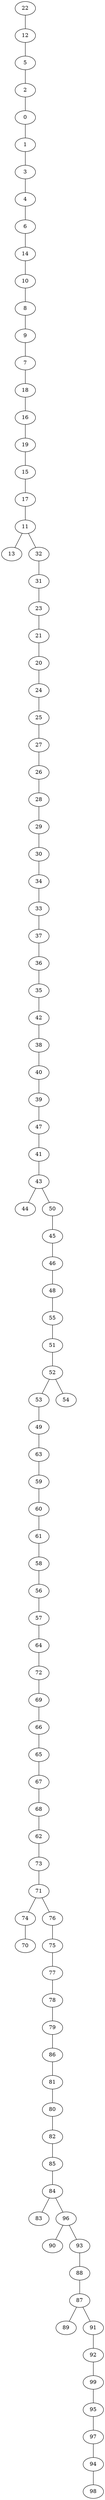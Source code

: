 graph Gnd_Barabasi_Albert_n100_d5_DFS_R {
22;
12;
5;
2;
0;
1;
3;
4;
6;
14;
10;
8;
9;
7;
18;
16;
19;
15;
17;
11;
13;
32;
31;
23;
21;
20;
24;
25;
27;
26;
28;
29;
30;
34;
33;
37;
36;
35;
42;
38;
40;
39;
47;
41;
43;
44;
50;
45;
46;
48;
55;
51;
52;
53;
49;
63;
59;
60;
61;
58;
56;
57;
64;
72;
69;
66;
65;
67;
68;
62;
73;
71;
74;
70;
76;
75;
77;
78;
79;
86;
81;
80;
82;
85;
84;
83;
96;
90;
93;
88;
87;
89;
91;
92;
99;
95;
97;
94;
98;
54;
22 -- 12;
12 -- 5;
5 -- 2;
2 -- 0;
0 -- 1;
1 -- 3;
3 -- 4;
4 -- 6;
6 -- 14;
14 -- 10;
10 -- 8;
8 -- 9;
9 -- 7;
7 -- 18;
18 -- 16;
16 -- 19;
19 -- 15;
15 -- 17;
17 -- 11;
11 -- 13;
11 -- 32;
32 -- 31;
31 -- 23;
23 -- 21;
21 -- 20;
20 -- 24;
24 -- 25;
25 -- 27;
27 -- 26;
26 -- 28;
28 -- 29;
29 -- 30;
30 -- 34;
34 -- 33;
33 -- 37;
37 -- 36;
36 -- 35;
35 -- 42;
42 -- 38;
38 -- 40;
40 -- 39;
39 -- 47;
47 -- 41;
41 -- 43;
43 -- 44;
43 -- 50;
50 -- 45;
45 -- 46;
46 -- 48;
48 -- 55;
55 -- 51;
51 -- 52;
52 -- 53;
53 -- 49;
49 -- 63;
63 -- 59;
59 -- 60;
60 -- 61;
61 -- 58;
58 -- 56;
56 -- 57;
57 -- 64;
64 -- 72;
72 -- 69;
69 -- 66;
66 -- 65;
65 -- 67;
67 -- 68;
68 -- 62;
62 -- 73;
73 -- 71;
71 -- 74;
74 -- 70;
71 -- 76;
76 -- 75;
75 -- 77;
77 -- 78;
78 -- 79;
79 -- 86;
86 -- 81;
81 -- 80;
80 -- 82;
82 -- 85;
85 -- 84;
84 -- 83;
84 -- 96;
96 -- 90;
96 -- 93;
93 -- 88;
88 -- 87;
87 -- 89;
87 -- 91;
91 -- 92;
92 -- 99;
99 -- 95;
95 -- 97;
97 -- 94;
94 -- 98;
52 -- 54;
}